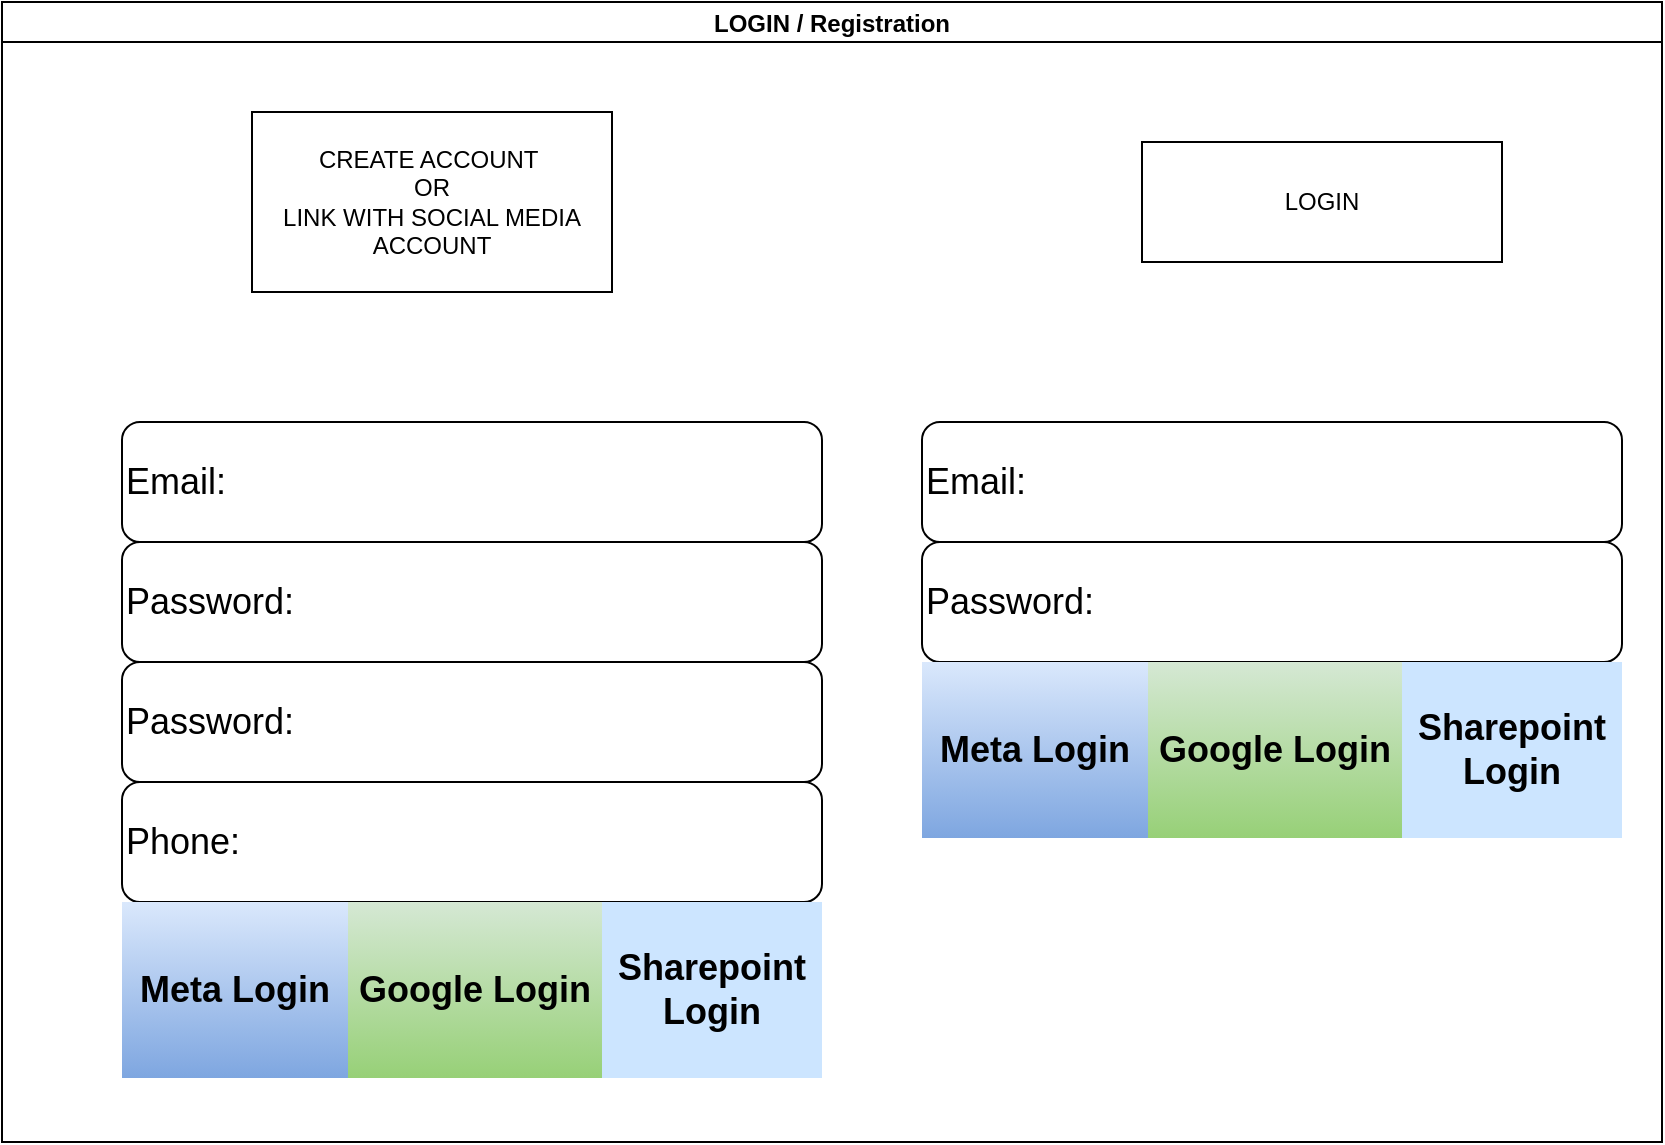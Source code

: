 <mxfile>
    <diagram id="yEcXCuC31TrCesncV_Jm" name="Page-1">
        <mxGraphModel dx="1274" dy="907" grid="1" gridSize="10" guides="1" tooltips="1" connect="1" arrows="1" fold="1" page="1" pageScale="1" pageWidth="850" pageHeight="1100" math="0" shadow="0">
            <root>
                <mxCell id="0"/>
                <mxCell id="1" parent="0"/>
                <mxCell id="2" value="LOGIN / Registration" style="swimlane;startSize=20;horizontal=1;containerType=tree;newEdgeStyle={&quot;edgeStyle&quot;:&quot;elbowEdgeStyle&quot;,&quot;startArrow&quot;:&quot;none&quot;,&quot;endArrow&quot;:&quot;none&quot;};" vertex="1" parent="1">
                    <mxGeometry x="10" y="60" width="830" height="570" as="geometry"/>
                </mxCell>
                <mxCell id="75" value="LOGIN" style="rounded=0;whiteSpace=wrap;html=1;" vertex="1" parent="2">
                    <mxGeometry x="570" y="70" width="180" height="60" as="geometry"/>
                </mxCell>
                <mxCell id="76" value="CREATE ACCOUNT&amp;nbsp;&lt;br&gt;OR &lt;br&gt;LINK WITH SOCIAL MEDIA ACCOUNT" style="rounded=0;whiteSpace=wrap;html=1;" vertex="1" parent="2">
                    <mxGeometry x="125" y="55" width="180" height="90" as="geometry"/>
                </mxCell>
                <mxCell id="77" value="Email:" style="rounded=1;whiteSpace=wrap;html=1;fontSize=18;strokeWidth=1;align=left;" vertex="1" parent="2">
                    <mxGeometry x="60" y="210" width="350" height="60" as="geometry"/>
                </mxCell>
                <mxCell id="79" value="Password:" style="rounded=1;whiteSpace=wrap;html=1;fontSize=18;strokeWidth=1;align=left;" vertex="1" parent="2">
                    <mxGeometry x="60" y="270" width="350" height="60" as="geometry"/>
                </mxCell>
                <mxCell id="80" value="Password:" style="rounded=1;whiteSpace=wrap;html=1;fontSize=18;strokeWidth=1;align=left;" vertex="1" parent="2">
                    <mxGeometry x="60" y="330" width="350" height="60" as="geometry"/>
                </mxCell>
                <mxCell id="81" value="Phone:" style="rounded=1;whiteSpace=wrap;html=1;fontSize=18;strokeWidth=1;align=left;" vertex="1" parent="2">
                    <mxGeometry x="60" y="390" width="350" height="60" as="geometry"/>
                </mxCell>
                <mxCell id="83" value="Meta Login" style="shape=partialRectangle;html=1;whiteSpace=wrap;connectable=0;fillColor=#dae8fc;top=0;left=0;bottom=0;right=0;overflow=hidden;pointerEvents=1;strokeColor=#6c8ebf;gradientColor=#7ea6e0;fontSize=18;fontStyle=1" vertex="1" parent="2">
                    <mxGeometry x="60" y="450" width="113" height="88" as="geometry">
                        <mxRectangle width="113" height="88" as="alternateBounds"/>
                    </mxGeometry>
                </mxCell>
                <mxCell id="84" value="Google Login" style="shape=partialRectangle;html=1;whiteSpace=wrap;connectable=0;fillColor=#d5e8d4;top=0;left=0;bottom=0;right=0;overflow=hidden;pointerEvents=1;gradientColor=#97d077;strokeColor=#82b366;fontSize=18;fontStyle=1" vertex="1" parent="2">
                    <mxGeometry x="173" y="450" width="127" height="88" as="geometry">
                        <mxRectangle width="114" height="88" as="alternateBounds"/>
                    </mxGeometry>
                </mxCell>
                <mxCell id="85" value="Sharepoint Login" style="shape=partialRectangle;html=1;whiteSpace=wrap;connectable=0;fillColor=#cce5ff;top=0;left=0;bottom=0;right=0;overflow=hidden;pointerEvents=1;strokeColor=#36393d;fontSize=18;fontStyle=1" vertex="1" parent="2">
                    <mxGeometry x="300" y="450" width="110" height="88" as="geometry">
                        <mxRectangle width="113" height="88" as="alternateBounds"/>
                    </mxGeometry>
                </mxCell>
                <mxCell id="86" value="Email:" style="rounded=1;whiteSpace=wrap;html=1;fontSize=18;strokeWidth=1;align=left;" vertex="1" parent="2">
                    <mxGeometry x="460" y="210" width="350" height="60" as="geometry"/>
                </mxCell>
                <mxCell id="87" value="Password:" style="rounded=1;whiteSpace=wrap;html=1;fontSize=18;strokeWidth=1;align=left;" vertex="1" parent="2">
                    <mxGeometry x="460" y="270" width="350" height="60" as="geometry"/>
                </mxCell>
                <mxCell id="90" value="Meta Login" style="shape=partialRectangle;html=1;whiteSpace=wrap;connectable=0;fillColor=#dae8fc;top=0;left=0;bottom=0;right=0;overflow=hidden;pointerEvents=1;strokeColor=#6c8ebf;gradientColor=#7ea6e0;fontSize=18;fontStyle=1" vertex="1" parent="2">
                    <mxGeometry x="460" y="330" width="113" height="88" as="geometry">
                        <mxRectangle width="113" height="88" as="alternateBounds"/>
                    </mxGeometry>
                </mxCell>
                <mxCell id="91" value="Google Login" style="shape=partialRectangle;html=1;whiteSpace=wrap;connectable=0;fillColor=#d5e8d4;top=0;left=0;bottom=0;right=0;overflow=hidden;pointerEvents=1;gradientColor=#97d077;strokeColor=#82b366;fontSize=18;fontStyle=1" vertex="1" parent="2">
                    <mxGeometry x="573" y="330" width="127" height="88" as="geometry">
                        <mxRectangle width="114" height="88" as="alternateBounds"/>
                    </mxGeometry>
                </mxCell>
                <mxCell id="92" value="Sharepoint Login" style="shape=partialRectangle;html=1;whiteSpace=wrap;connectable=0;fillColor=#cce5ff;top=0;left=0;bottom=0;right=0;overflow=hidden;pointerEvents=1;strokeColor=#36393d;fontSize=18;fontStyle=1" vertex="1" parent="2">
                    <mxGeometry x="700" y="330" width="110" height="88" as="geometry">
                        <mxRectangle width="113" height="88" as="alternateBounds"/>
                    </mxGeometry>
                </mxCell>
            </root>
        </mxGraphModel>
    </diagram>
</mxfile>